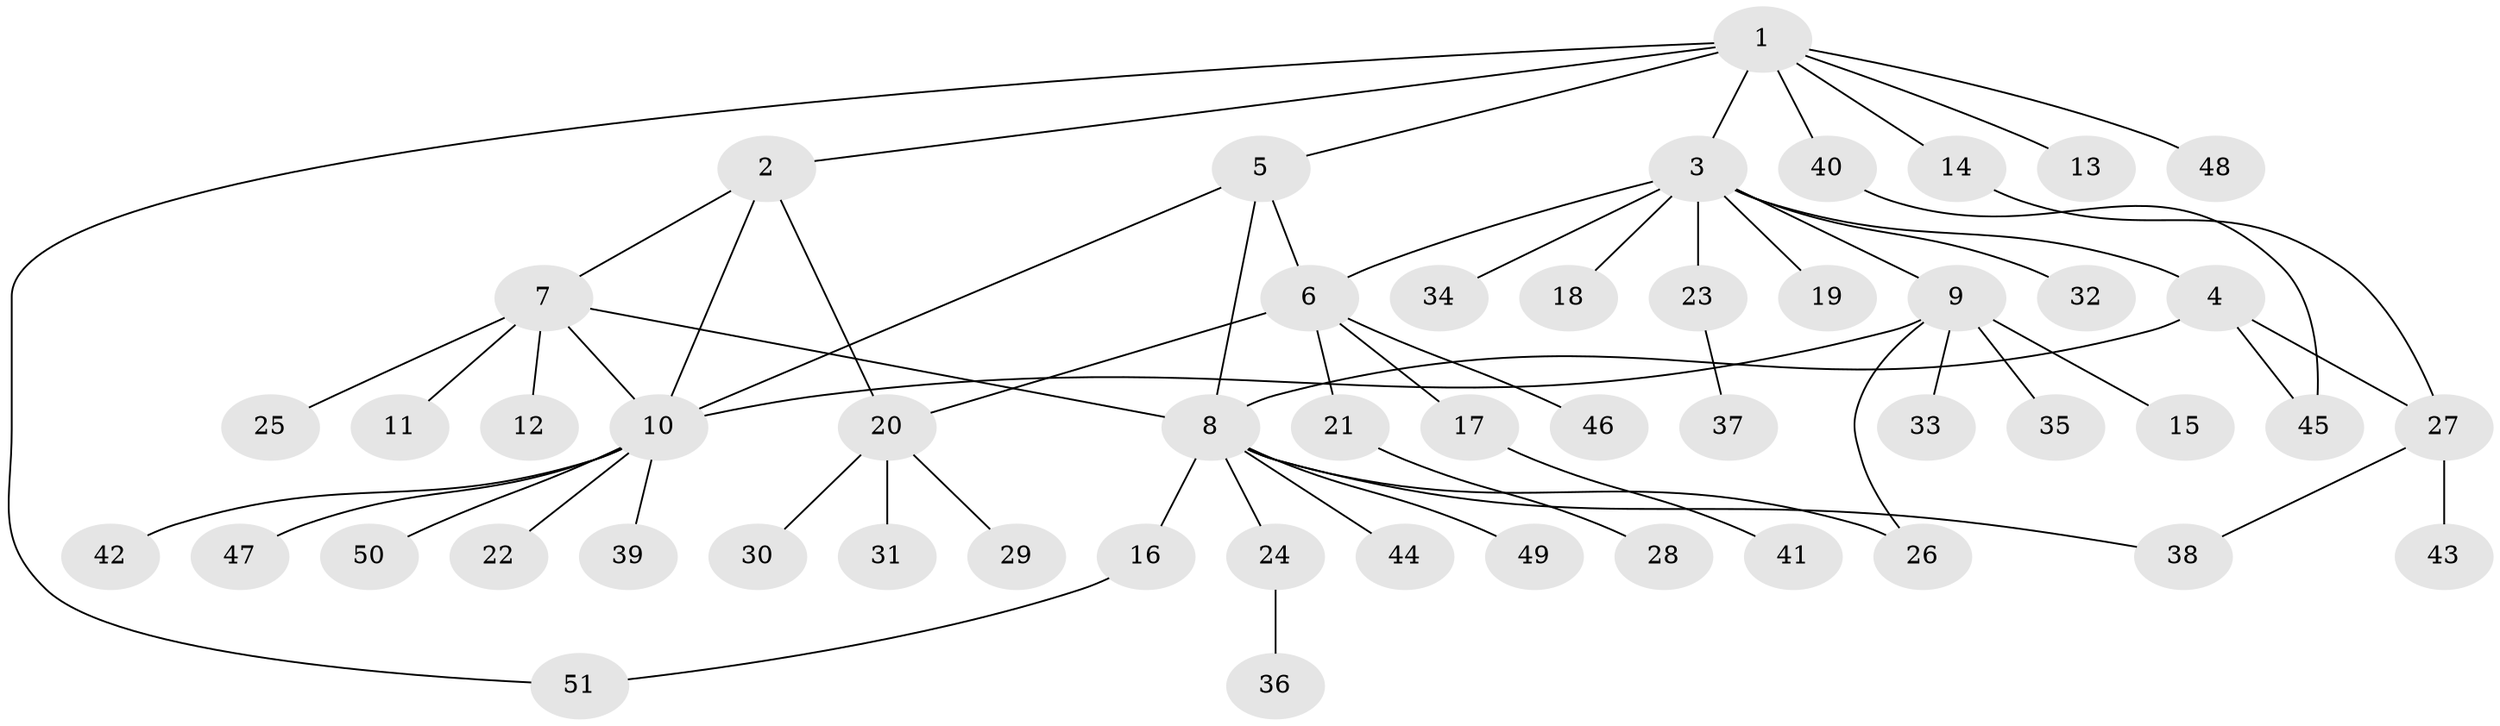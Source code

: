 // coarse degree distribution, {4: 0.1388888888888889, 5: 0.05555555555555555, 1: 0.5833333333333334, 7: 0.027777777777777776, 2: 0.08333333333333333, 8: 0.08333333333333333, 6: 0.027777777777777776}
// Generated by graph-tools (version 1.1) at 2025/37/03/04/25 23:37:34]
// undirected, 51 vertices, 62 edges
graph export_dot {
  node [color=gray90,style=filled];
  1;
  2;
  3;
  4;
  5;
  6;
  7;
  8;
  9;
  10;
  11;
  12;
  13;
  14;
  15;
  16;
  17;
  18;
  19;
  20;
  21;
  22;
  23;
  24;
  25;
  26;
  27;
  28;
  29;
  30;
  31;
  32;
  33;
  34;
  35;
  36;
  37;
  38;
  39;
  40;
  41;
  42;
  43;
  44;
  45;
  46;
  47;
  48;
  49;
  50;
  51;
  1 -- 2;
  1 -- 3;
  1 -- 5;
  1 -- 13;
  1 -- 14;
  1 -- 40;
  1 -- 48;
  1 -- 51;
  2 -- 7;
  2 -- 10;
  2 -- 20;
  3 -- 4;
  3 -- 6;
  3 -- 9;
  3 -- 18;
  3 -- 19;
  3 -- 23;
  3 -- 32;
  3 -- 34;
  4 -- 8;
  4 -- 27;
  4 -- 45;
  5 -- 6;
  5 -- 8;
  5 -- 10;
  6 -- 17;
  6 -- 20;
  6 -- 21;
  6 -- 46;
  7 -- 8;
  7 -- 10;
  7 -- 11;
  7 -- 12;
  7 -- 25;
  8 -- 16;
  8 -- 24;
  8 -- 26;
  8 -- 38;
  8 -- 44;
  8 -- 49;
  9 -- 10;
  9 -- 15;
  9 -- 26;
  9 -- 33;
  9 -- 35;
  10 -- 22;
  10 -- 39;
  10 -- 42;
  10 -- 47;
  10 -- 50;
  14 -- 27;
  16 -- 51;
  17 -- 41;
  20 -- 29;
  20 -- 30;
  20 -- 31;
  21 -- 28;
  23 -- 37;
  24 -- 36;
  27 -- 38;
  27 -- 43;
  40 -- 45;
}
